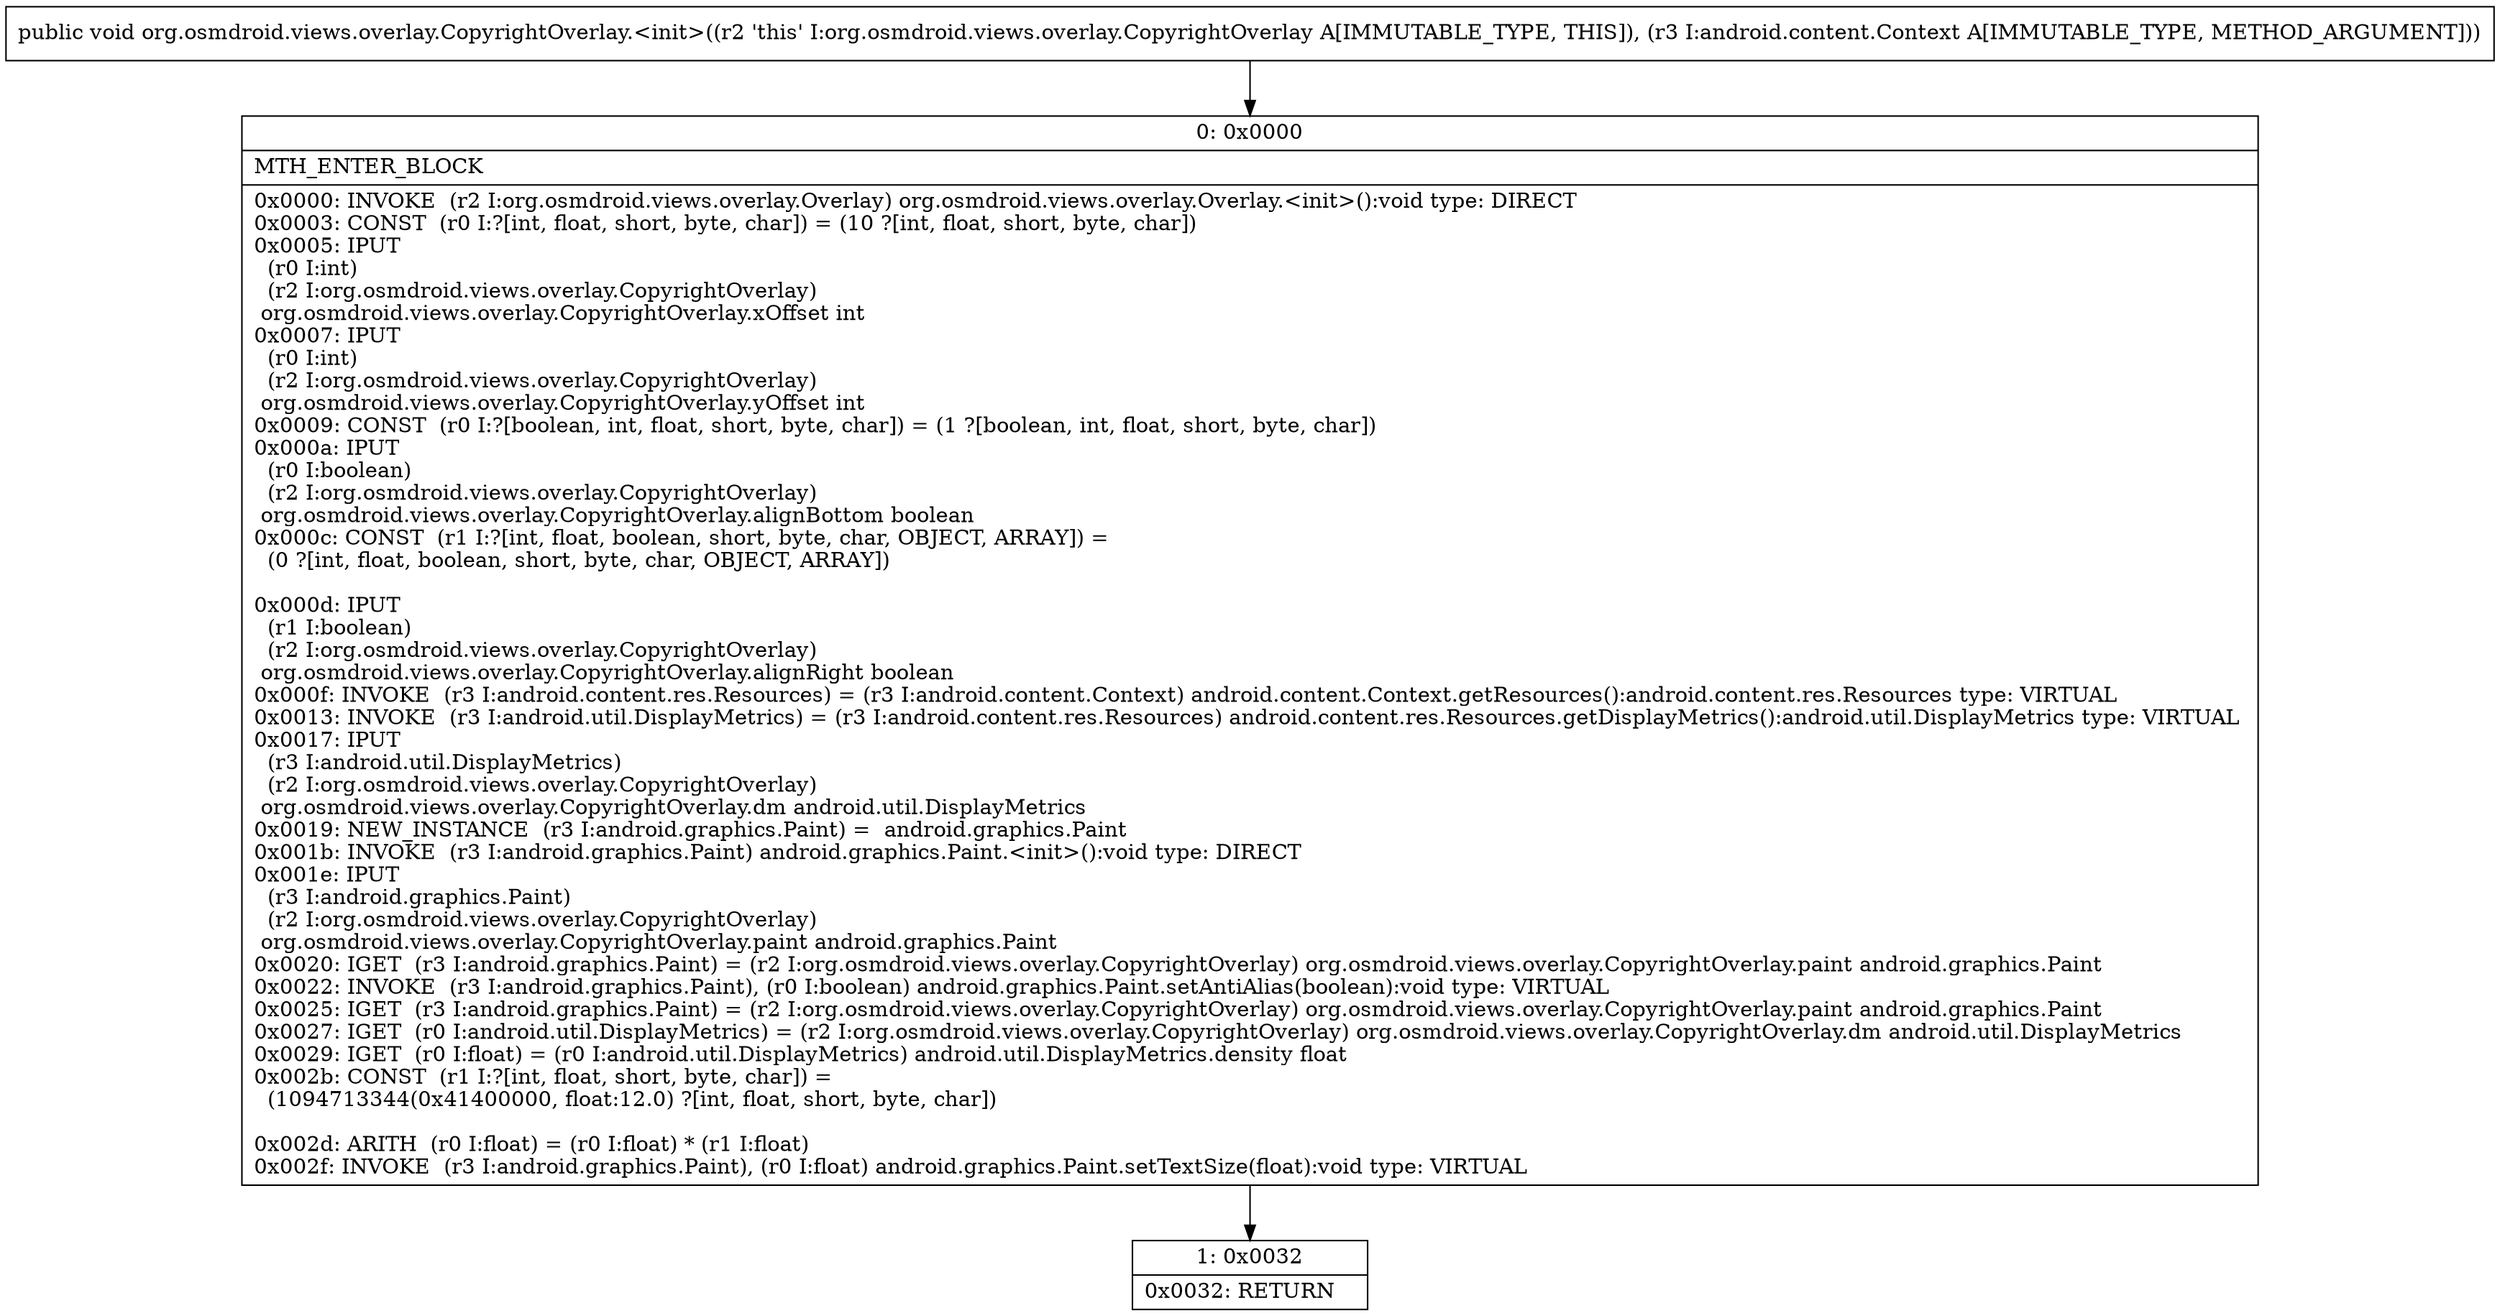 digraph "CFG fororg.osmdroid.views.overlay.CopyrightOverlay.\<init\>(Landroid\/content\/Context;)V" {
Node_0 [shape=record,label="{0\:\ 0x0000|MTH_ENTER_BLOCK\l|0x0000: INVOKE  (r2 I:org.osmdroid.views.overlay.Overlay) org.osmdroid.views.overlay.Overlay.\<init\>():void type: DIRECT \l0x0003: CONST  (r0 I:?[int, float, short, byte, char]) = (10 ?[int, float, short, byte, char]) \l0x0005: IPUT  \l  (r0 I:int)\l  (r2 I:org.osmdroid.views.overlay.CopyrightOverlay)\l org.osmdroid.views.overlay.CopyrightOverlay.xOffset int \l0x0007: IPUT  \l  (r0 I:int)\l  (r2 I:org.osmdroid.views.overlay.CopyrightOverlay)\l org.osmdroid.views.overlay.CopyrightOverlay.yOffset int \l0x0009: CONST  (r0 I:?[boolean, int, float, short, byte, char]) = (1 ?[boolean, int, float, short, byte, char]) \l0x000a: IPUT  \l  (r0 I:boolean)\l  (r2 I:org.osmdroid.views.overlay.CopyrightOverlay)\l org.osmdroid.views.overlay.CopyrightOverlay.alignBottom boolean \l0x000c: CONST  (r1 I:?[int, float, boolean, short, byte, char, OBJECT, ARRAY]) = \l  (0 ?[int, float, boolean, short, byte, char, OBJECT, ARRAY])\l \l0x000d: IPUT  \l  (r1 I:boolean)\l  (r2 I:org.osmdroid.views.overlay.CopyrightOverlay)\l org.osmdroid.views.overlay.CopyrightOverlay.alignRight boolean \l0x000f: INVOKE  (r3 I:android.content.res.Resources) = (r3 I:android.content.Context) android.content.Context.getResources():android.content.res.Resources type: VIRTUAL \l0x0013: INVOKE  (r3 I:android.util.DisplayMetrics) = (r3 I:android.content.res.Resources) android.content.res.Resources.getDisplayMetrics():android.util.DisplayMetrics type: VIRTUAL \l0x0017: IPUT  \l  (r3 I:android.util.DisplayMetrics)\l  (r2 I:org.osmdroid.views.overlay.CopyrightOverlay)\l org.osmdroid.views.overlay.CopyrightOverlay.dm android.util.DisplayMetrics \l0x0019: NEW_INSTANCE  (r3 I:android.graphics.Paint) =  android.graphics.Paint \l0x001b: INVOKE  (r3 I:android.graphics.Paint) android.graphics.Paint.\<init\>():void type: DIRECT \l0x001e: IPUT  \l  (r3 I:android.graphics.Paint)\l  (r2 I:org.osmdroid.views.overlay.CopyrightOverlay)\l org.osmdroid.views.overlay.CopyrightOverlay.paint android.graphics.Paint \l0x0020: IGET  (r3 I:android.graphics.Paint) = (r2 I:org.osmdroid.views.overlay.CopyrightOverlay) org.osmdroid.views.overlay.CopyrightOverlay.paint android.graphics.Paint \l0x0022: INVOKE  (r3 I:android.graphics.Paint), (r0 I:boolean) android.graphics.Paint.setAntiAlias(boolean):void type: VIRTUAL \l0x0025: IGET  (r3 I:android.graphics.Paint) = (r2 I:org.osmdroid.views.overlay.CopyrightOverlay) org.osmdroid.views.overlay.CopyrightOverlay.paint android.graphics.Paint \l0x0027: IGET  (r0 I:android.util.DisplayMetrics) = (r2 I:org.osmdroid.views.overlay.CopyrightOverlay) org.osmdroid.views.overlay.CopyrightOverlay.dm android.util.DisplayMetrics \l0x0029: IGET  (r0 I:float) = (r0 I:android.util.DisplayMetrics) android.util.DisplayMetrics.density float \l0x002b: CONST  (r1 I:?[int, float, short, byte, char]) = \l  (1094713344(0x41400000, float:12.0) ?[int, float, short, byte, char])\l \l0x002d: ARITH  (r0 I:float) = (r0 I:float) * (r1 I:float) \l0x002f: INVOKE  (r3 I:android.graphics.Paint), (r0 I:float) android.graphics.Paint.setTextSize(float):void type: VIRTUAL \l}"];
Node_1 [shape=record,label="{1\:\ 0x0032|0x0032: RETURN   \l}"];
MethodNode[shape=record,label="{public void org.osmdroid.views.overlay.CopyrightOverlay.\<init\>((r2 'this' I:org.osmdroid.views.overlay.CopyrightOverlay A[IMMUTABLE_TYPE, THIS]), (r3 I:android.content.Context A[IMMUTABLE_TYPE, METHOD_ARGUMENT])) }"];
MethodNode -> Node_0;
Node_0 -> Node_1;
}

